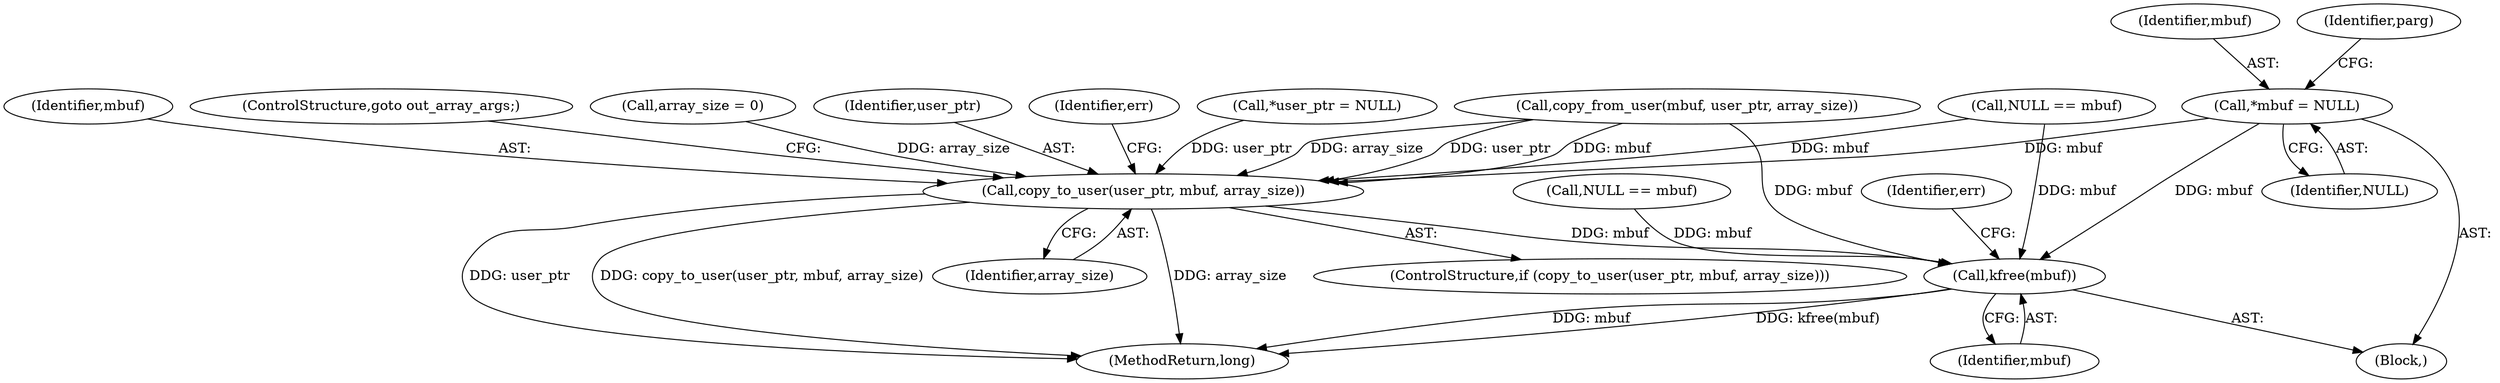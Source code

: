 digraph "0_linux_fc0a80798576f80ca10b3f6c9c7097f12fd1d64e@pointer" {
"1000115" [label="(Call,*mbuf = NULL)"];
"1000295" [label="(Call,copy_to_user(user_ptr, mbuf, array_size))"];
"1000329" [label="(Call,kfree(mbuf))"];
"1000333" [label="(MethodReturn,long)"];
"1000297" [label="(Identifier,mbuf)"];
"1000112" [label="(Block,)"];
"1000263" [label="(Call,copy_from_user(mbuf, user_ptr, array_size))"];
"1000330" [label="(Identifier,mbuf)"];
"1000294" [label="(ControlStructure,if (copy_to_user(user_ptr, mbuf, array_size)))"];
"1000254" [label="(Call,NULL == mbuf)"];
"1000295" [label="(Call,copy_to_user(user_ptr, mbuf, array_size))"];
"1000303" [label="(ControlStructure,goto out_array_args;)"];
"1000116" [label="(Identifier,mbuf)"];
"1000117" [label="(Identifier,NULL)"];
"1000120" [label="(Identifier,parg)"];
"1000298" [label="(Identifier,array_size)"];
"1000131" [label="(Call,array_size = 0)"];
"1000115" [label="(Call,*mbuf = NULL)"];
"1000296" [label="(Identifier,user_ptr)"];
"1000332" [label="(Identifier,err)"];
"1000300" [label="(Identifier,err)"];
"1000167" [label="(Call,NULL == mbuf)"];
"1000329" [label="(Call,kfree(mbuf))"];
"1000135" [label="(Call,*user_ptr = NULL)"];
"1000115" -> "1000112"  [label="AST: "];
"1000115" -> "1000117"  [label="CFG: "];
"1000116" -> "1000115"  [label="AST: "];
"1000117" -> "1000115"  [label="AST: "];
"1000120" -> "1000115"  [label="CFG: "];
"1000115" -> "1000295"  [label="DDG: mbuf"];
"1000115" -> "1000329"  [label="DDG: mbuf"];
"1000295" -> "1000294"  [label="AST: "];
"1000295" -> "1000298"  [label="CFG: "];
"1000296" -> "1000295"  [label="AST: "];
"1000297" -> "1000295"  [label="AST: "];
"1000298" -> "1000295"  [label="AST: "];
"1000300" -> "1000295"  [label="CFG: "];
"1000303" -> "1000295"  [label="CFG: "];
"1000295" -> "1000333"  [label="DDG: array_size"];
"1000295" -> "1000333"  [label="DDG: user_ptr"];
"1000295" -> "1000333"  [label="DDG: copy_to_user(user_ptr, mbuf, array_size)"];
"1000263" -> "1000295"  [label="DDG: user_ptr"];
"1000263" -> "1000295"  [label="DDG: mbuf"];
"1000263" -> "1000295"  [label="DDG: array_size"];
"1000135" -> "1000295"  [label="DDG: user_ptr"];
"1000167" -> "1000295"  [label="DDG: mbuf"];
"1000131" -> "1000295"  [label="DDG: array_size"];
"1000295" -> "1000329"  [label="DDG: mbuf"];
"1000329" -> "1000112"  [label="AST: "];
"1000329" -> "1000330"  [label="CFG: "];
"1000330" -> "1000329"  [label="AST: "];
"1000332" -> "1000329"  [label="CFG: "];
"1000329" -> "1000333"  [label="DDG: kfree(mbuf)"];
"1000329" -> "1000333"  [label="DDG: mbuf"];
"1000263" -> "1000329"  [label="DDG: mbuf"];
"1000254" -> "1000329"  [label="DDG: mbuf"];
"1000167" -> "1000329"  [label="DDG: mbuf"];
}
